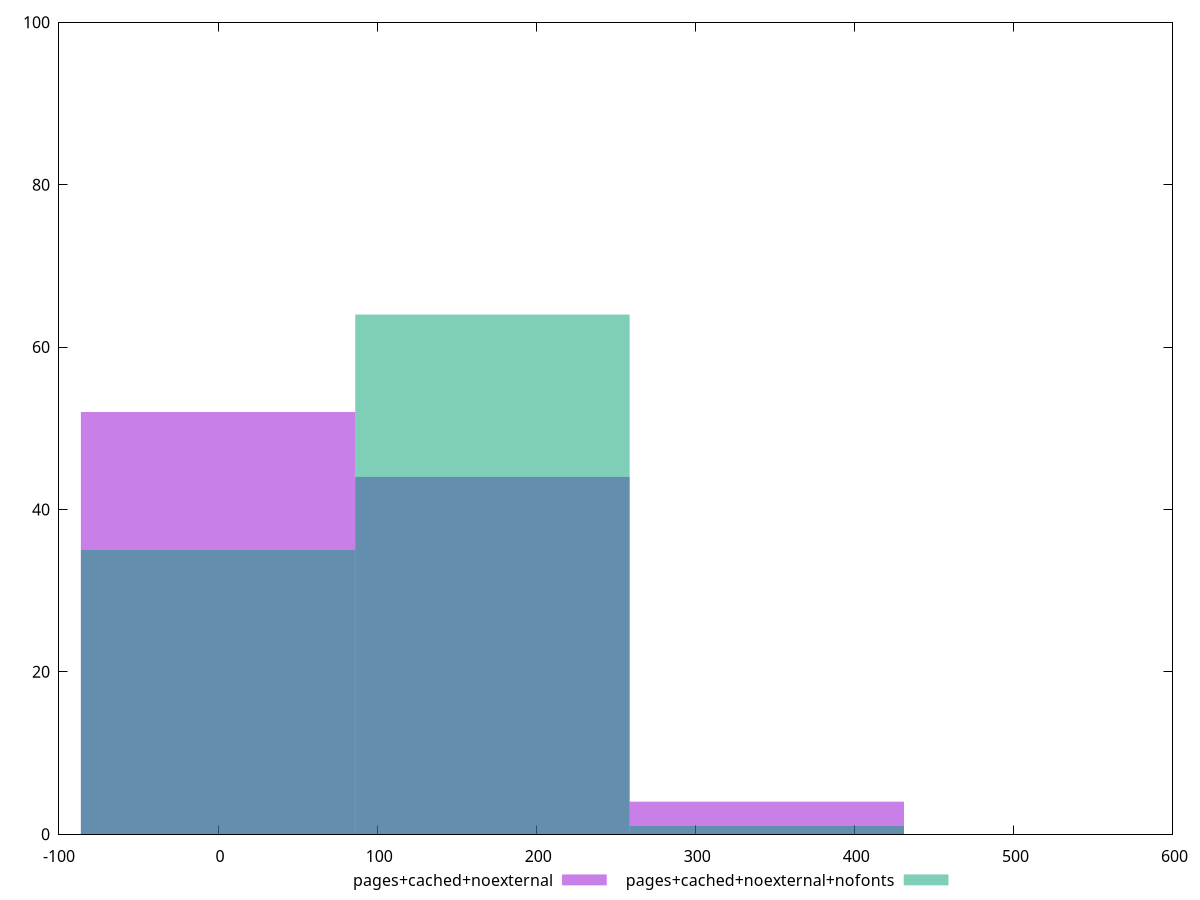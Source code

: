 reset
set terminal svg size 640, 500 enhanced background rgb 'white'
set output "reprap/uses-http2/comparison/histogram/5_vs_6.svg"

$pagesCachedNoexternal <<EOF
172.48143139232897 44
0 52
344.96286278465794 4
EOF

$pagesCachedNoexternalNofonts <<EOF
172.48143139232897 64
0 35
344.96286278465794 1
EOF

set key outside below
set boxwidth 172.48143139232897
set yrange [0:100]
set style fill transparent solid 0.5 noborder

plot \
  $pagesCachedNoexternal title "pages+cached+noexternal" with boxes, \
  $pagesCachedNoexternalNofonts title "pages+cached+noexternal+nofonts" with boxes, \


reset